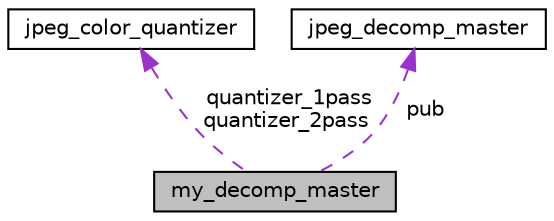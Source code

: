 digraph "my_decomp_master"
{
  edge [fontname="Helvetica",fontsize="10",labelfontname="Helvetica",labelfontsize="10"];
  node [fontname="Helvetica",fontsize="10",shape=record];
  Node1 [label="my_decomp_master",height=0.2,width=0.4,color="black", fillcolor="grey75", style="filled", fontcolor="black"];
  Node2 -> Node1 [dir="back",color="darkorchid3",fontsize="10",style="dashed",label=" quantizer_1pass\nquantizer_2pass" ,fontname="Helvetica"];
  Node2 [label="jpeg_color_quantizer",height=0.2,width=0.4,color="black", fillcolor="white", style="filled",URL="$structjpeg__color__quantizer.html"];
  Node3 -> Node1 [dir="back",color="darkorchid3",fontsize="10",style="dashed",label=" pub" ,fontname="Helvetica"];
  Node3 [label="jpeg_decomp_master",height=0.2,width=0.4,color="black", fillcolor="white", style="filled",URL="$structjpeg__decomp__master.html"];
}
